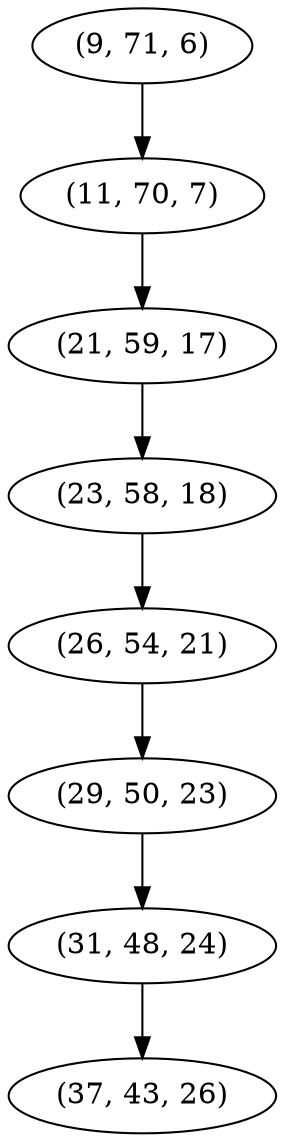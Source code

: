 digraph tree {
    "(9, 71, 6)";
    "(11, 70, 7)";
    "(21, 59, 17)";
    "(23, 58, 18)";
    "(26, 54, 21)";
    "(29, 50, 23)";
    "(31, 48, 24)";
    "(37, 43, 26)";
    "(9, 71, 6)" -> "(11, 70, 7)";
    "(11, 70, 7)" -> "(21, 59, 17)";
    "(21, 59, 17)" -> "(23, 58, 18)";
    "(23, 58, 18)" -> "(26, 54, 21)";
    "(26, 54, 21)" -> "(29, 50, 23)";
    "(29, 50, 23)" -> "(31, 48, 24)";
    "(31, 48, 24)" -> "(37, 43, 26)";
}
